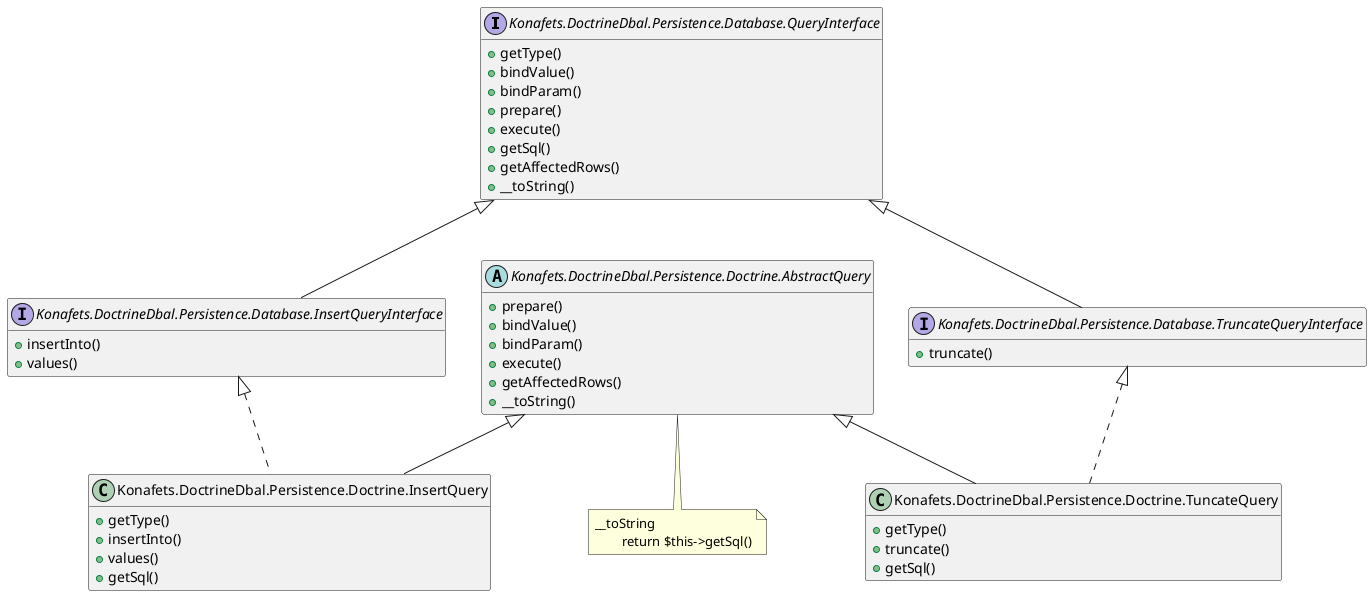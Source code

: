 @startuml
set namespaceSeparator none
hide empty members
hide empty methods

interface Konafets.DoctrineDbal.Persistence.Database.QueryInterface {
	+getType()
	+bindValue()
	+bindParam()
	+prepare()
	+execute()
	+getSql()
	+getAffectedRows()
	+__toString()
}

interface Konafets.DoctrineDbal.Persistence.Database.TruncateQueryInterface extends Konafets.DoctrineDbal.Persistence.Database.QueryInterface {
	+truncate()
}

abstract class Konafets.DoctrineDbal.Persistence.Doctrine.AbstractQuery {
	+prepare()
	+bindValue()
	+bindParam()
	+execute()
	+getAffectedRows()
	+__toString()
}

class Konafets.DoctrineDbal.Persistence.Doctrine.TuncateQuery extends Konafets.DoctrineDbal.Persistence.Doctrine.AbstractQuery 
class Konafets.DoctrineDbal.Persistence.Doctrine.TuncateQuery implements Konafets.DoctrineDbal.Persistence.Database.TruncateQueryInterface {
	+getType()
	+truncate()
	+getSql()
}

interface Konafets.DoctrineDbal.Persistence.Database.InsertQueryInterface extends Konafets.DoctrineDbal.Persistence.Database.QueryInterface {
	+insertInto()
	+values()
}

class Konafets.DoctrineDbal.Persistence.Doctrine.InsertQuery extends Konafets.DoctrineDbal.Persistence.Doctrine.AbstractQuery 

class Konafets.DoctrineDbal.Persistence.Doctrine.InsertQuery implements Konafets.DoctrineDbal.Persistence.Database.InsertQueryInterface {
	+getType()
	+insertInto()
	+values()
	+getSql()
}

note bottom of Konafets.DoctrineDbal.Persistence.Doctrine.AbstractQuery {
	__toString 
		return $this->getSql()
}
@enduml
